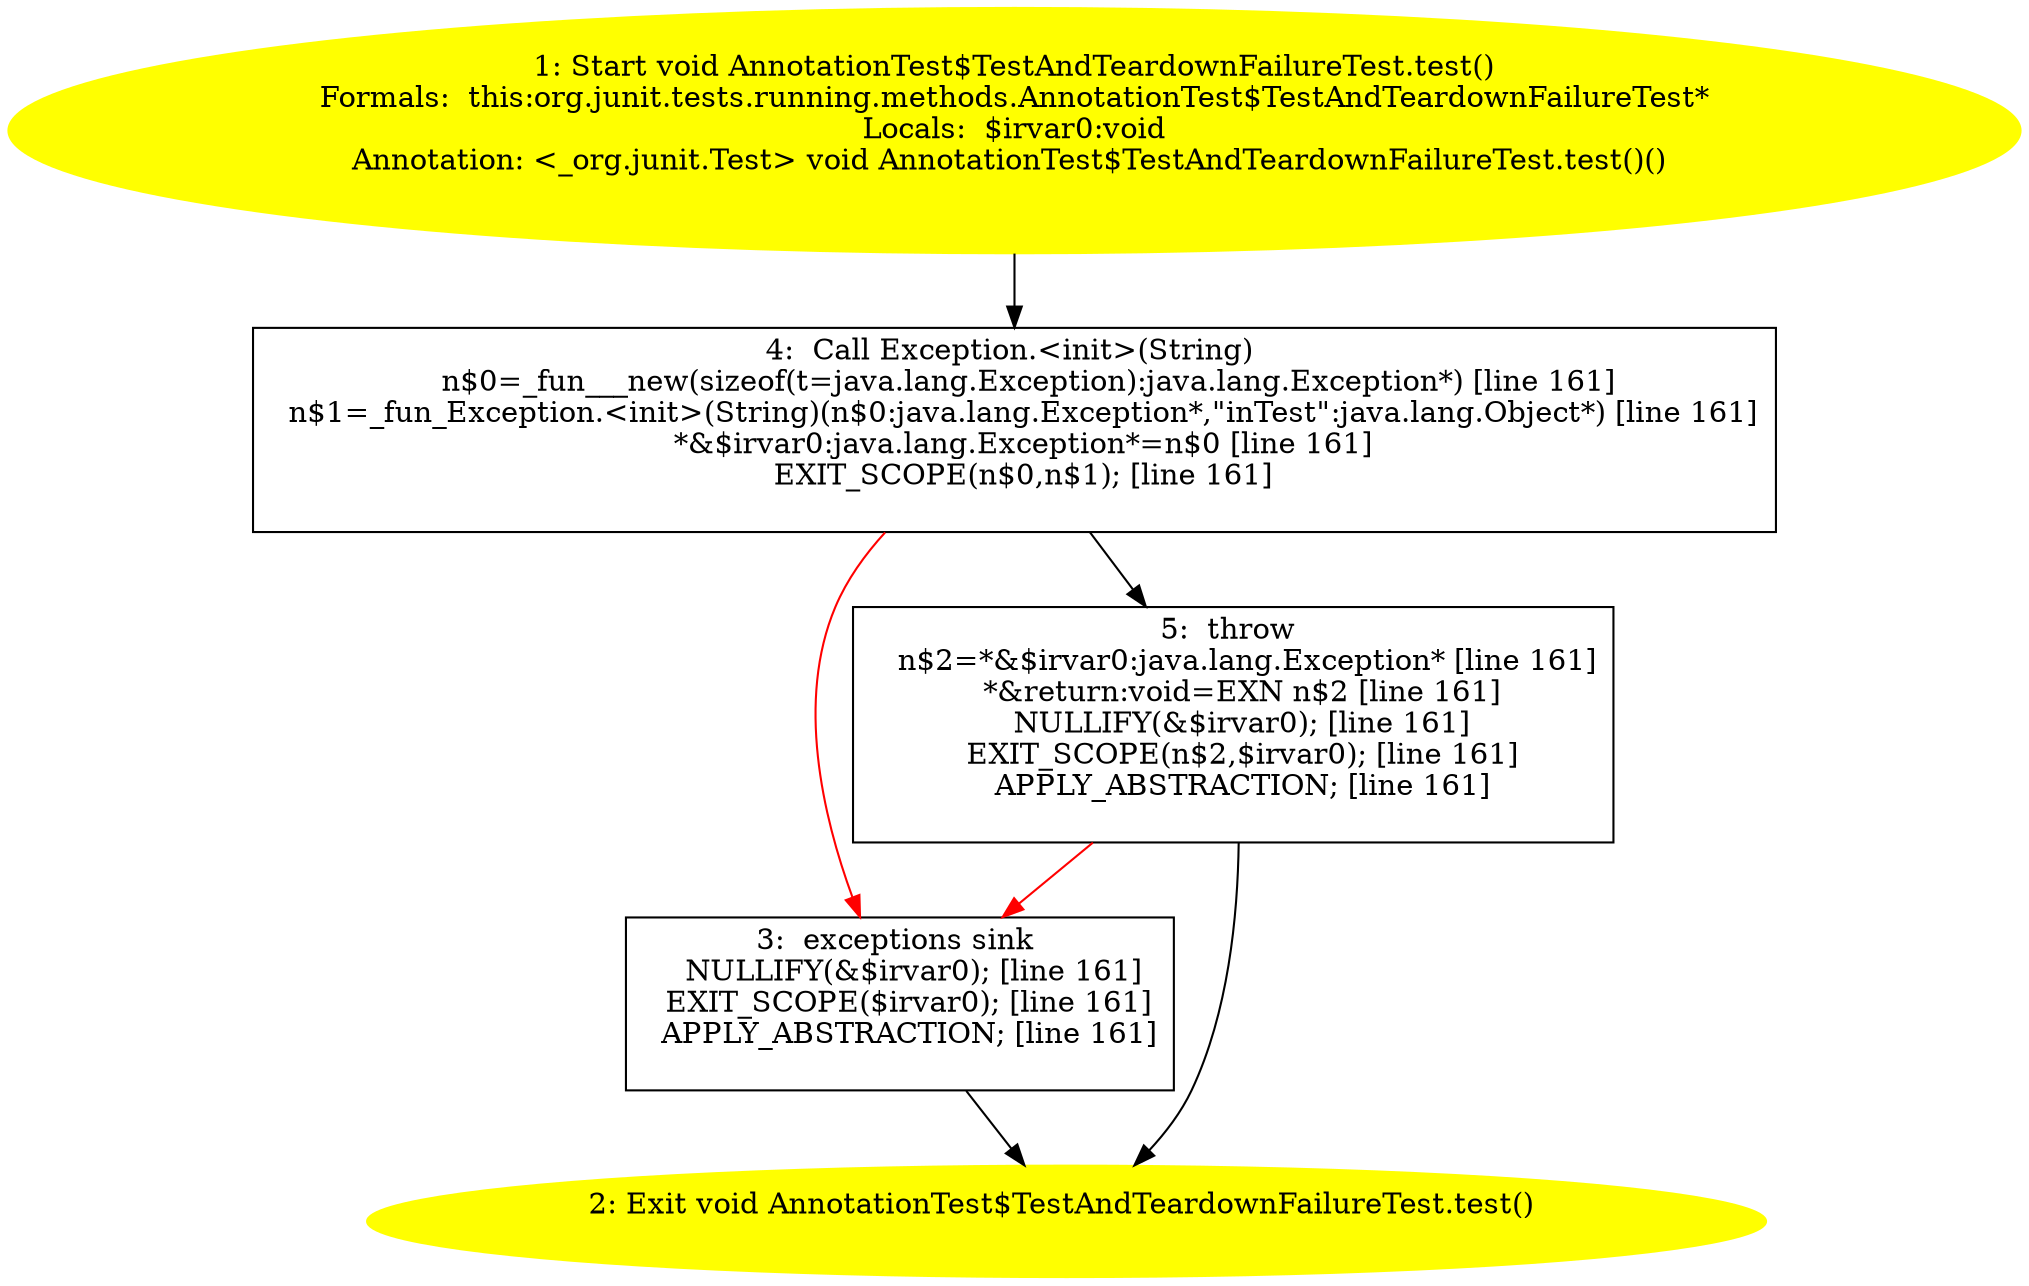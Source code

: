 /* @generated */
digraph cfg {
"org.junit.tests.running.methods.AnnotationTest$TestAndTeardownFailureTest.test():void.a35501d2e9dfd2af3df1b5619eb6cc63_1" [label="1: Start void AnnotationTest$TestAndTeardownFailureTest.test()\nFormals:  this:org.junit.tests.running.methods.AnnotationTest$TestAndTeardownFailureTest*\nLocals:  $irvar0:void\nAnnotation: <_org.junit.Test> void AnnotationTest$TestAndTeardownFailureTest.test()() \n  " color=yellow style=filled]
	

	 "org.junit.tests.running.methods.AnnotationTest$TestAndTeardownFailureTest.test():void.a35501d2e9dfd2af3df1b5619eb6cc63_1" -> "org.junit.tests.running.methods.AnnotationTest$TestAndTeardownFailureTest.test():void.a35501d2e9dfd2af3df1b5619eb6cc63_4" ;
"org.junit.tests.running.methods.AnnotationTest$TestAndTeardownFailureTest.test():void.a35501d2e9dfd2af3df1b5619eb6cc63_2" [label="2: Exit void AnnotationTest$TestAndTeardownFailureTest.test() \n  " color=yellow style=filled]
	

"org.junit.tests.running.methods.AnnotationTest$TestAndTeardownFailureTest.test():void.a35501d2e9dfd2af3df1b5619eb6cc63_3" [label="3:  exceptions sink \n   NULLIFY(&$irvar0); [line 161]\n  EXIT_SCOPE($irvar0); [line 161]\n  APPLY_ABSTRACTION; [line 161]\n " shape="box"]
	

	 "org.junit.tests.running.methods.AnnotationTest$TestAndTeardownFailureTest.test():void.a35501d2e9dfd2af3df1b5619eb6cc63_3" -> "org.junit.tests.running.methods.AnnotationTest$TestAndTeardownFailureTest.test():void.a35501d2e9dfd2af3df1b5619eb6cc63_2" ;
"org.junit.tests.running.methods.AnnotationTest$TestAndTeardownFailureTest.test():void.a35501d2e9dfd2af3df1b5619eb6cc63_4" [label="4:  Call Exception.<init>(String) \n   n$0=_fun___new(sizeof(t=java.lang.Exception):java.lang.Exception*) [line 161]\n  n$1=_fun_Exception.<init>(String)(n$0:java.lang.Exception*,\"inTest\":java.lang.Object*) [line 161]\n  *&$irvar0:java.lang.Exception*=n$0 [line 161]\n  EXIT_SCOPE(n$0,n$1); [line 161]\n " shape="box"]
	

	 "org.junit.tests.running.methods.AnnotationTest$TestAndTeardownFailureTest.test():void.a35501d2e9dfd2af3df1b5619eb6cc63_4" -> "org.junit.tests.running.methods.AnnotationTest$TestAndTeardownFailureTest.test():void.a35501d2e9dfd2af3df1b5619eb6cc63_5" ;
	 "org.junit.tests.running.methods.AnnotationTest$TestAndTeardownFailureTest.test():void.a35501d2e9dfd2af3df1b5619eb6cc63_4" -> "org.junit.tests.running.methods.AnnotationTest$TestAndTeardownFailureTest.test():void.a35501d2e9dfd2af3df1b5619eb6cc63_3" [color="red" ];
"org.junit.tests.running.methods.AnnotationTest$TestAndTeardownFailureTest.test():void.a35501d2e9dfd2af3df1b5619eb6cc63_5" [label="5:  throw \n   n$2=*&$irvar0:java.lang.Exception* [line 161]\n  *&return:void=EXN n$2 [line 161]\n  NULLIFY(&$irvar0); [line 161]\n  EXIT_SCOPE(n$2,$irvar0); [line 161]\n  APPLY_ABSTRACTION; [line 161]\n " shape="box"]
	

	 "org.junit.tests.running.methods.AnnotationTest$TestAndTeardownFailureTest.test():void.a35501d2e9dfd2af3df1b5619eb6cc63_5" -> "org.junit.tests.running.methods.AnnotationTest$TestAndTeardownFailureTest.test():void.a35501d2e9dfd2af3df1b5619eb6cc63_2" ;
	 "org.junit.tests.running.methods.AnnotationTest$TestAndTeardownFailureTest.test():void.a35501d2e9dfd2af3df1b5619eb6cc63_5" -> "org.junit.tests.running.methods.AnnotationTest$TestAndTeardownFailureTest.test():void.a35501d2e9dfd2af3df1b5619eb6cc63_3" [color="red" ];
}
